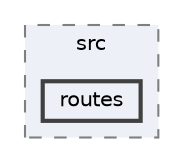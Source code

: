 digraph "routes"
{
 // INTERACTIVE_SVG=YES
 // LATEX_PDF_SIZE
  bgcolor="transparent";
  edge [fontname=Helvetica,fontsize=10,labelfontname=Helvetica,labelfontsize=10];
  node [fontname=Helvetica,fontsize=10,shape=box,height=0.2,width=0.4];
  compound=true
  subgraph clusterdir_4461b9bc08d28c5b8611b93481ad6b82 {
    graph [ bgcolor="#edf0f7", pencolor="grey50", label="src", fontname=Helvetica,fontsize=10 style="filled,dashed", URL="dir_4461b9bc08d28c5b8611b93481ad6b82.html",tooltip=""]
  dir_4dc9cdabb3e673d4cadce85b4d4358cc [label="routes", fillcolor="#edf0f7", color="grey25", style="filled,bold", URL="dir_4dc9cdabb3e673d4cadce85b4d4358cc.html",tooltip=""];
  }
}
